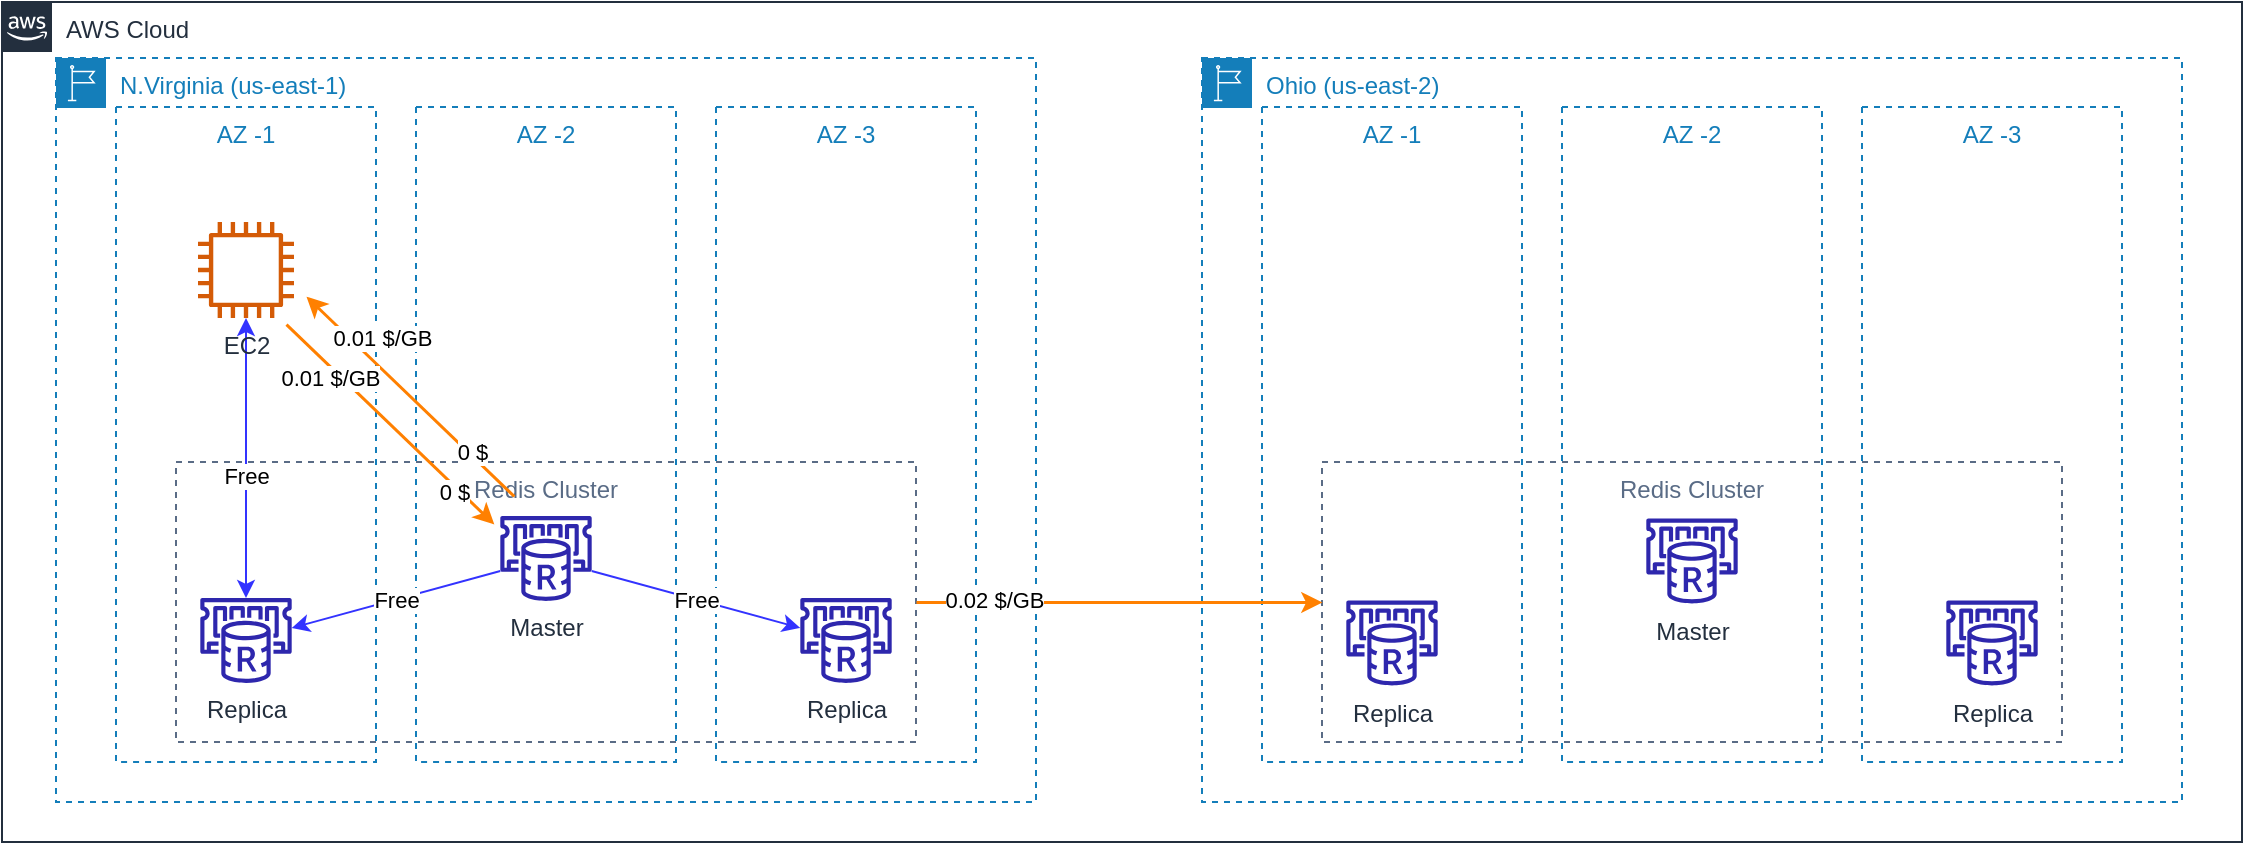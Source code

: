 <mxfile version="20.2.3" type="device"><diagram id="toy1d_9PL0eyBjS7Wiap" name="第 1 页"><mxGraphModel dx="946" dy="672" grid="1" gridSize="10" guides="1" tooltips="1" connect="1" arrows="1" fold="1" page="1" pageScale="1" pageWidth="1169" pageHeight="827" math="0" shadow="0"><root><mxCell id="0"/><mxCell id="1" parent="0"/><mxCell id="hIEuxI4BoAYVdEGZUH48-17" value="N.Virginia (us-east-1)" style="points=[[0,0],[0.25,0],[0.5,0],[0.75,0],[1,0],[1,0.25],[1,0.5],[1,0.75],[1,1],[0.75,1],[0.5,1],[0.25,1],[0,1],[0,0.75],[0,0.5],[0,0.25]];outlineConnect=0;gradientColor=none;html=1;whiteSpace=wrap;fontSize=12;fontStyle=0;container=1;pointerEvents=0;collapsible=0;recursiveResize=0;shape=mxgraph.aws4.group;grIcon=mxgraph.aws4.group_region;strokeColor=#147EBA;fillColor=none;verticalAlign=top;align=left;spacingLeft=30;fontColor=#147EBA;dashed=1;" vertex="1" parent="1"><mxGeometry x="127" y="148" width="490" height="372" as="geometry"/></mxCell><mxCell id="hIEuxI4BoAYVdEGZUH48-3" value="AZ -1" style="fillColor=none;strokeColor=#147EBA;dashed=1;verticalAlign=top;fontStyle=0;fontColor=#147EBA;" vertex="1" parent="1"><mxGeometry x="157" y="172.46" width="130" height="327.54" as="geometry"/></mxCell><mxCell id="hIEuxI4BoAYVdEGZUH48-4" value="AZ -2" style="fillColor=none;strokeColor=#147EBA;dashed=1;verticalAlign=top;fontStyle=0;fontColor=#147EBA;" vertex="1" parent="1"><mxGeometry x="307" y="172.46" width="130" height="327.54" as="geometry"/></mxCell><mxCell id="hIEuxI4BoAYVdEGZUH48-5" value="AZ -3" style="fillColor=none;strokeColor=#147EBA;dashed=1;verticalAlign=top;fontStyle=0;fontColor=#147EBA;" vertex="1" parent="1"><mxGeometry x="457" y="172.46" width="130" height="327.54" as="geometry"/></mxCell><mxCell id="hIEuxI4BoAYVdEGZUH48-16" value="Redis Cluster" style="fillColor=none;strokeColor=#5A6C86;dashed=1;verticalAlign=top;fontStyle=0;fontColor=#5A6C86;" vertex="1" parent="1"><mxGeometry x="187" y="350" width="370" height="140" as="geometry"/></mxCell><mxCell id="hIEuxI4BoAYVdEGZUH48-7" value="Free" style="rounded=0;orthogonalLoop=1;jettySize=auto;html=1;strokeColor=#3333FF;" edge="1" parent="1" source="hIEuxI4BoAYVdEGZUH48-1" target="hIEuxI4BoAYVdEGZUH48-2"><mxGeometry relative="1" as="geometry"/></mxCell><mxCell id="hIEuxI4BoAYVdEGZUH48-8" value="Free" style="edgeStyle=none;rounded=0;orthogonalLoop=1;jettySize=auto;html=1;strokeColor=#3333FF;" edge="1" parent="1" source="hIEuxI4BoAYVdEGZUH48-1" target="hIEuxI4BoAYVdEGZUH48-6"><mxGeometry relative="1" as="geometry"/></mxCell><mxCell id="hIEuxI4BoAYVdEGZUH48-13" style="edgeStyle=none;rounded=0;orthogonalLoop=1;jettySize=auto;html=1;startArrow=none;startFill=0;strokeColor=#FF8000;strokeWidth=1.5;" edge="1" parent="1"><mxGeometry relative="1" as="geometry"><mxPoint x="355.921" y="367" as="sourcePoint"/><mxPoint x="252" y="267.077" as="targetPoint"/></mxGeometry></mxCell><mxCell id="hIEuxI4BoAYVdEGZUH48-15" value="0.01 $/GB" style="edgeLabel;html=1;align=center;verticalAlign=middle;resizable=0;points=[];" vertex="1" connectable="0" parent="hIEuxI4BoAYVdEGZUH48-13"><mxGeometry x="0.536" relative="1" as="geometry"><mxPoint x="13" y="-3" as="offset"/></mxGeometry></mxCell><mxCell id="hIEuxI4BoAYVdEGZUH48-30" value="0 $" style="edgeLabel;html=1;align=center;verticalAlign=middle;resizable=0;points=[];" vertex="1" connectable="0" parent="hIEuxI4BoAYVdEGZUH48-13"><mxGeometry x="-0.579" y="-1" relative="1" as="geometry"><mxPoint as="offset"/></mxGeometry></mxCell><mxCell id="hIEuxI4BoAYVdEGZUH48-1" value="Master" style="sketch=0;outlineConnect=0;fontColor=#232F3E;gradientColor=none;fillColor=#2E27AD;strokeColor=none;dashed=0;verticalLabelPosition=bottom;verticalAlign=top;align=center;html=1;fontSize=12;fontStyle=0;aspect=fixed;pointerEvents=1;shape=mxgraph.aws4.elasticache_for_redis;" vertex="1" parent="1"><mxGeometry x="348" y="377" width="48" height="42.46" as="geometry"/></mxCell><mxCell id="hIEuxI4BoAYVdEGZUH48-2" value="Replica" style="sketch=0;outlineConnect=0;fontColor=#232F3E;gradientColor=none;fillColor=#2E27AD;strokeColor=none;dashed=0;verticalLabelPosition=bottom;verticalAlign=top;align=center;html=1;fontSize=12;fontStyle=0;aspect=fixed;pointerEvents=1;shape=mxgraph.aws4.elasticache_for_redis;" vertex="1" parent="1"><mxGeometry x="198" y="418" width="48" height="42.46" as="geometry"/></mxCell><mxCell id="hIEuxI4BoAYVdEGZUH48-6" value="Replica" style="sketch=0;outlineConnect=0;fontColor=#232F3E;gradientColor=none;fillColor=#2E27AD;strokeColor=none;dashed=0;verticalLabelPosition=bottom;verticalAlign=top;align=center;html=1;fontSize=12;fontStyle=0;aspect=fixed;pointerEvents=1;shape=mxgraph.aws4.elasticache_for_redis;" vertex="1" parent="1"><mxGeometry x="498" y="418" width="48" height="42.46" as="geometry"/></mxCell><mxCell id="hIEuxI4BoAYVdEGZUH48-10" style="edgeStyle=none;rounded=0;orthogonalLoop=1;jettySize=auto;html=1;strokeColor=#3333FF;startArrow=classic;startFill=1;" edge="1" parent="1" source="hIEuxI4BoAYVdEGZUH48-9" target="hIEuxI4BoAYVdEGZUH48-2"><mxGeometry relative="1" as="geometry"/></mxCell><mxCell id="hIEuxI4BoAYVdEGZUH48-11" value="Free" style="edgeLabel;html=1;align=center;verticalAlign=middle;resizable=0;points=[];" vertex="1" connectable="0" parent="hIEuxI4BoAYVdEGZUH48-10"><mxGeometry x="0.118" relative="1" as="geometry"><mxPoint as="offset"/></mxGeometry></mxCell><mxCell id="hIEuxI4BoAYVdEGZUH48-12" style="edgeStyle=none;rounded=0;orthogonalLoop=1;jettySize=auto;html=1;startArrow=none;startFill=0;strokeColor=#FF8000;strokeWidth=1.5;" edge="1" parent="1"><mxGeometry relative="1" as="geometry"><mxPoint x="242" y="281.077" as="sourcePoint"/><mxPoint x="345.921" y="381" as="targetPoint"/></mxGeometry></mxCell><mxCell id="hIEuxI4BoAYVdEGZUH48-14" value="0.01 $/GB" style="edgeLabel;html=1;align=center;verticalAlign=middle;resizable=0;points=[];" vertex="1" connectable="0" parent="hIEuxI4BoAYVdEGZUH48-12"><mxGeometry x="-0.685" y="-2" relative="1" as="geometry"><mxPoint x="7" y="10" as="offset"/></mxGeometry></mxCell><mxCell id="hIEuxI4BoAYVdEGZUH48-29" value="0 $" style="edgeLabel;html=1;align=center;verticalAlign=middle;resizable=0;points=[];" vertex="1" connectable="0" parent="hIEuxI4BoAYVdEGZUH48-12"><mxGeometry x="0.637" y="-2" relative="1" as="geometry"><mxPoint as="offset"/></mxGeometry></mxCell><mxCell id="hIEuxI4BoAYVdEGZUH48-9" value="EC2" style="sketch=0;outlineConnect=0;fontColor=#232F3E;gradientColor=none;fillColor=#D45B07;strokeColor=none;dashed=0;verticalLabelPosition=bottom;verticalAlign=top;align=center;html=1;fontSize=12;fontStyle=0;aspect=fixed;pointerEvents=1;shape=mxgraph.aws4.instance2;" vertex="1" parent="1"><mxGeometry x="198" y="230" width="48" height="48" as="geometry"/></mxCell><mxCell id="hIEuxI4BoAYVdEGZUH48-19" value="Ohio (us-east-2)" style="points=[[0,0],[0.25,0],[0.5,0],[0.75,0],[1,0],[1,0.25],[1,0.5],[1,0.75],[1,1],[0.75,1],[0.5,1],[0.25,1],[0,1],[0,0.75],[0,0.5],[0,0.25]];outlineConnect=0;gradientColor=none;html=1;whiteSpace=wrap;fontSize=12;fontStyle=0;container=1;pointerEvents=0;collapsible=0;recursiveResize=0;shape=mxgraph.aws4.group;grIcon=mxgraph.aws4.group_region;strokeColor=#147EBA;fillColor=none;verticalAlign=top;align=left;spacingLeft=30;fontColor=#147EBA;dashed=1;" vertex="1" parent="1"><mxGeometry x="700" y="148" width="490" height="372" as="geometry"/></mxCell><mxCell id="hIEuxI4BoAYVdEGZUH48-20" value="AZ -1" style="fillColor=none;strokeColor=#147EBA;dashed=1;verticalAlign=top;fontStyle=0;fontColor=#147EBA;" vertex="1" parent="1"><mxGeometry x="730" y="172.46" width="130" height="327.54" as="geometry"/></mxCell><mxCell id="hIEuxI4BoAYVdEGZUH48-21" value="AZ -2" style="fillColor=none;strokeColor=#147EBA;dashed=1;verticalAlign=top;fontStyle=0;fontColor=#147EBA;" vertex="1" parent="1"><mxGeometry x="880" y="172.46" width="130" height="327.54" as="geometry"/></mxCell><mxCell id="hIEuxI4BoAYVdEGZUH48-22" value="AZ -3" style="fillColor=none;strokeColor=#147EBA;dashed=1;verticalAlign=top;fontStyle=0;fontColor=#147EBA;" vertex="1" parent="1"><mxGeometry x="1030" y="172.46" width="130" height="327.54" as="geometry"/></mxCell><mxCell id="hIEuxI4BoAYVdEGZUH48-23" value="Redis Cluster" style="fillColor=none;strokeColor=#5A6C86;dashed=1;verticalAlign=top;fontStyle=0;fontColor=#5A6C86;" vertex="1" parent="1"><mxGeometry x="760" y="350" width="370" height="140" as="geometry"/></mxCell><mxCell id="hIEuxI4BoAYVdEGZUH48-24" value="Master" style="sketch=0;outlineConnect=0;fontColor=#232F3E;gradientColor=none;fillColor=#2E27AD;strokeColor=none;dashed=0;verticalLabelPosition=bottom;verticalAlign=top;align=center;html=1;fontSize=12;fontStyle=0;aspect=fixed;pointerEvents=1;shape=mxgraph.aws4.elasticache_for_redis;" vertex="1" parent="1"><mxGeometry x="921" y="378.27" width="48" height="42.46" as="geometry"/></mxCell><mxCell id="hIEuxI4BoAYVdEGZUH48-25" value="Replica" style="sketch=0;outlineConnect=0;fontColor=#232F3E;gradientColor=none;fillColor=#2E27AD;strokeColor=none;dashed=0;verticalLabelPosition=bottom;verticalAlign=top;align=center;html=1;fontSize=12;fontStyle=0;aspect=fixed;pointerEvents=1;shape=mxgraph.aws4.elasticache_for_redis;" vertex="1" parent="1"><mxGeometry x="771" y="419.27" width="48" height="42.46" as="geometry"/></mxCell><mxCell id="hIEuxI4BoAYVdEGZUH48-26" value="Replica" style="sketch=0;outlineConnect=0;fontColor=#232F3E;gradientColor=none;fillColor=#2E27AD;strokeColor=none;dashed=0;verticalLabelPosition=bottom;verticalAlign=top;align=center;html=1;fontSize=12;fontStyle=0;aspect=fixed;pointerEvents=1;shape=mxgraph.aws4.elasticache_for_redis;" vertex="1" parent="1"><mxGeometry x="1071" y="419.27" width="48" height="42.46" as="geometry"/></mxCell><mxCell id="hIEuxI4BoAYVdEGZUH48-27" value="" style="endArrow=classic;html=1;rounded=0;strokeColor=#FF8000;strokeWidth=1.5;entryX=0;entryY=0.5;entryDx=0;entryDy=0;exitX=1;exitY=0.5;exitDx=0;exitDy=0;" edge="1" parent="1" source="hIEuxI4BoAYVdEGZUH48-16" target="hIEuxI4BoAYVdEGZUH48-23"><mxGeometry width="50" height="50" relative="1" as="geometry"><mxPoint x="520" y="540" as="sourcePoint"/><mxPoint x="560" y="420" as="targetPoint"/></mxGeometry></mxCell><mxCell id="hIEuxI4BoAYVdEGZUH48-28" value="0.02 $/GB" style="edgeLabel;html=1;align=center;verticalAlign=middle;resizable=0;points=[];" vertex="1" connectable="0" parent="hIEuxI4BoAYVdEGZUH48-27"><mxGeometry x="-0.617" y="1" relative="1" as="geometry"><mxPoint as="offset"/></mxGeometry></mxCell><mxCell id="hIEuxI4BoAYVdEGZUH48-31" value="AWS Cloud" style="points=[[0,0],[0.25,0],[0.5,0],[0.75,0],[1,0],[1,0.25],[1,0.5],[1,0.75],[1,1],[0.75,1],[0.5,1],[0.25,1],[0,1],[0,0.75],[0,0.5],[0,0.25]];outlineConnect=0;gradientColor=none;html=1;whiteSpace=wrap;fontSize=12;fontStyle=0;container=1;pointerEvents=0;collapsible=0;recursiveResize=0;shape=mxgraph.aws4.group;grIcon=mxgraph.aws4.group_aws_cloud_alt;strokeColor=#232F3E;fillColor=none;verticalAlign=top;align=left;spacingLeft=30;fontColor=#232F3E;dashed=0;" vertex="1" parent="1"><mxGeometry x="100" y="120" width="1120" height="420" as="geometry"/></mxCell></root></mxGraphModel></diagram></mxfile>